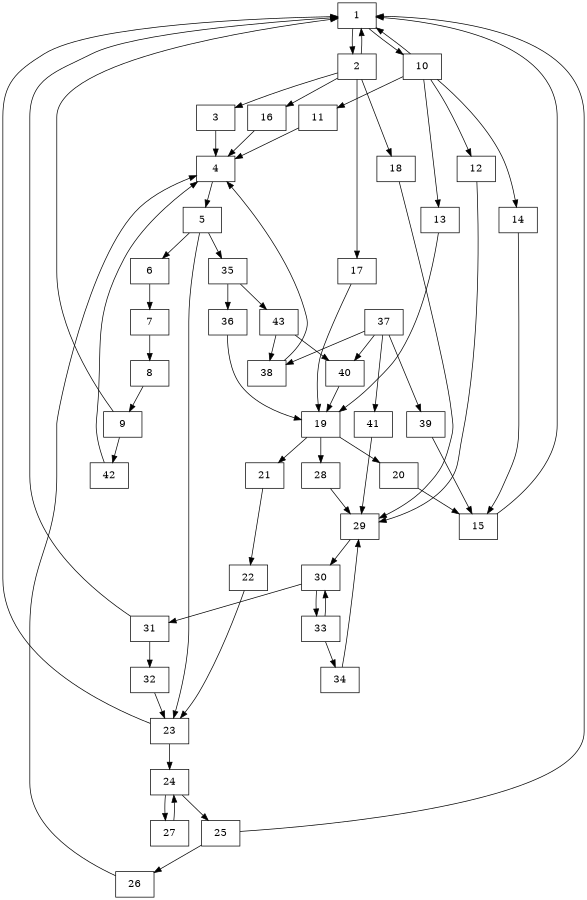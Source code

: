 # Generated Tor  2 Okt 2008 11:04:32 GMT by dot - Graphviz version 2.20.2 (Tue Jul  1 11:56:55 UTC 2008)
#
# 
# real	0m0.845s
# user	0m0.133s
# sys	0m0.038s

digraph rowe {
	graph [size="6,6"];
	node [label="\N", shape=box];
	graph [bb="0,0,838,648",
		_draw_="c 5 -white C 5 -white P 4 0 0 0 648 838 648 838 0 ",
		xdotversion="1.2"];
	1 [pos="569,455", width="0.75", height="0.50", _draw_="c 5 -black p 4 596 473 542 473 542 437 596 437 ", _ldraw_="F 14.000000 11 -Times-Roman c 5 -black T 569 447 0 5 1 -1 "];
	2 [pos="99,358", width="0.75", height="0.50", _draw_="c 5 -black p 4 126 376 72 376 72 340 126 340 ", _ldraw_="F 14.000000 11 -Times-Roman c 5 -black T 99 350 0 5 1 -2 "];
	10 [pos="214,516", width="0.75", height="0.50", _draw_="c 5 -black p 4 241 534 187 534 187 498 241 498 ", _ldraw_="F 14.000000 11 -Times-Roman c 5 -black T 214 508 0 11 2 -10 "];
	14 [pos="267,608", width="0.75", height="0.50", _draw_="c 5 -black p 4 294 626 240 626 240 590 294 590 ", _ldraw_="F 14.000000 11 -Times-Roman c 5 -black T 267 600 0 11 2 -14 "];
	12 [pos="247,452", width="0.75", height="0.50", _draw_="c 5 -black p 4 274 470 220 470 220 434 274 434 ", _ldraw_="F 14.000000 11 -Times-Roman c 5 -black T 247 444 0 11 2 -12 "];
	13 [pos="181,581", width="0.75", height="0.50", _draw_="c 5 -black p 4 208 599 154 599 154 563 208 563 ", _ldraw_="F 14.000000 11 -Times-Roman c 5 -black T 181 573 0 11 2 -13 "];
	11 [pos="108,528", width="0.75", height="0.50", _draw_="c 5 -black p 4 135 546 81 546 81 510 135 510 ", _ldraw_="F 14.000000 11 -Times-Roman c 5 -black T 108 520 0 11 2 -11 "];
	18 [pos="170,347", width="0.75", height="0.50", _draw_="c 5 -black p 4 197 365 143 365 143 329 197 329 ", _ldraw_="F 14.000000 11 -Times-Roman c 5 -black T 170 339 0 11 2 -18 "];
	17 [pos="55,455", width="0.75", height="0.50", _draw_="c 5 -black p 4 82 473 28 473 28 437 82 437 ", _ldraw_="F 14.000000 11 -Times-Roman c 5 -black T 55 447 0 11 2 -17 "];
	16 [pos="28,369", width="0.75", height="0.50", _draw_="c 5 -black p 4 55 387 1 387 1 351 55 351 ", _ldraw_="F 14.000000 11 -Times-Roman c 5 -black T 28 361 0 11 2 -16 "];
	3 [pos="28,279", width="0.75", height="0.50", _draw_="c 5 -black p 4 55 297 1 297 1 261 55 261 ", _ldraw_="F 14.000000 11 -Times-Roman c 5 -black T 28 271 0 5 1 -3 "];
	4 [pos="504,226", width="0.75", height="0.50", _draw_="c 5 -black p 4 531 244 477 244 477 208 531 208 ", _ldraw_="F 14.000000 11 -Times-Roman c 5 -black T 504 218 0 5 1 -4 "];
	5 [pos="516,120", width="0.75", height="0.50", _draw_="c 5 -black p 4 543 138 489 138 489 102 543 102 ", _ldraw_="F 14.000000 11 -Times-Roman c 5 -black T 516 112 0 5 1 -5 "];
	19 [pos="159,171", width="0.75", height="0.50", _draw_="c 5 -black p 4 186 189 132 189 132 153 186 153 ", _ldraw_="F 14.000000 11 -Times-Roman c 5 -black T 159 163 0 11 2 -19 "];
	23 [pos="668,380", width="0.75", height="0.50", _draw_="c 5 -black p 4 695 398 641 398 641 362 695 362 ", _ldraw_="F 14.000000 11 -Times-Roman c 5 -black T 668 372 0 11 2 -23 "];
	35 [pos="443,67", width="0.75", height="0.50", _draw_="c 5 -black p 4 470 85 416 85 416 49 470 49 ", _ldraw_="F 14.000000 11 -Times-Roman c 5 -black T 443 59 0 11 2 -35 "];
	6 [pos="567,69", width="0.75", height="0.50", _draw_="c 5 -black p 4 594 87 540 87 540 51 594 51 ", _ldraw_="F 14.000000 11 -Times-Roman c 5 -black T 567 61 0 5 1 -6 "];
	37 [pos="363,273", width="0.75", height="0.50", _draw_="c 5 -black p 4 390 291 336 291 336 255 390 255 ", _ldraw_="F 14.000000 11 -Times-Roman c 5 -black T 363 265 0 11 2 -37 "];
	39 [pos="335,182", width="0.75", height="0.50", _draw_="c 5 -black p 4 362 200 308 200 308 164 362 164 ", _ldraw_="F 14.000000 11 -Times-Roman c 5 -black T 335 174 0 11 2 -39 "];
	41 [pos="312,324", width="0.75", height="0.50", _draw_="c 5 -black p 4 339 342 285 342 285 306 339 306 ", _ldraw_="F 14.000000 11 -Times-Roman c 5 -black T 312 316 0 11 2 -41 "];
	40 [pos="377,196", width="0.75", height="0.50", _draw_="c 5 -black p 4 404 214 350 214 350 178 404 178 ", _ldraw_="F 14.000000 11 -Times-Roman c 5 -black T 377 188 0 11 2 -40 "];
	38 [pos="440,259", width="0.75", height="0.50", _draw_="c 5 -black p 4 467 277 413 277 413 241 467 241 ", _ldraw_="F 14.000000 11 -Times-Roman c 5 -black T 440 251 0 11 2 -38 "];
	20 [pos="55,193", width="0.75", height="0.50", _draw_="c 5 -black p 4 82 211 28 211 28 175 82 175 ", _ldraw_="F 14.000000 11 -Times-Roman c 5 -black T 55 185 0 11 2 -20 "];
	28 [pos="210,222", width="0.75", height="0.50", _draw_="c 5 -black p 4 237 240 183 240 183 204 237 204 ", _ldraw_="F 14.000000 11 -Times-Roman c 5 -black T 210 214 0 11 2 -28 "];
	21 [pos="108,120", width="0.75", height="0.50", _draw_="c 5 -black p 4 135 138 81 138 81 102 135 102 ", _ldraw_="F 14.000000 11 -Times-Roman c 5 -black T 108 112 0 11 2 -21 "];
	29 [pos="261,375", width="0.75", height="0.50", _draw_="c 5 -black p 4 288 393 234 393 234 357 288 357 ", _ldraw_="F 14.000000 11 -Times-Roman c 5 -black T 261 367 0 11 2 -29 "];
	30 [pos="414,426", width="0.75", height="0.50", _draw_="c 5 -black p 4 441 444 387 444 387 408 441 408 ", _ldraw_="F 14.000000 11 -Times-Roman c 5 -black T 414 418 0 11 2 -30 "];
	31 [pos="487,451", width="0.75", height="0.50", _draw_="c 5 -black p 4 514 469 460 469 460 433 514 433 ", _ldraw_="F 14.000000 11 -Times-Roman c 5 -black T 487 443 0 11 2 -31 "];
	33 [pos="346,537", width="0.75", height="0.50", _draw_="c 5 -black p 4 373 555 319 555 319 519 373 519 ", _ldraw_="F 14.000000 11 -Times-Roman c 5 -black T 346 529 0 11 2 -33 "];
	32 [pos="443,581", width="0.75", height="0.50", _draw_="c 5 -black p 4 470 599 416 599 416 563 470 563 ", _ldraw_="F 14.000000 11 -Times-Roman c 5 -black T 443 573 0 11 2 -32 "];
	22 [pos="57,69", width="0.75", height="0.50", _draw_="c 5 -black p 4 84 87 30 87 30 51 84 51 ", _ldraw_="F 14.000000 11 -Times-Roman c 5 -black T 57 61 0 11 2 -22 "];
	7 [pos="617,19", width="0.75", height="0.50", _draw_="c 5 -black p 4 644 37 590 37 590 1 644 1 ", _ldraw_="F 14.000000 11 -Times-Roman c 5 -black T 617 11 0 5 1 -7 "];
	24 [pos="739,392", width="0.75", height="0.50", _draw_="c 5 -black p 4 766 410 712 410 712 374 766 374 ", _ldraw_="F 14.000000 11 -Times-Roman c 5 -black T 739 384 0 11 2 -24 "];
	8 [pos="617,629", width="0.75", height="0.50", _draw_="c 5 -black p 4 644 647 590 647 590 611 644 611 ", _ldraw_="F 14.000000 11 -Times-Roman c 5 -black T 617 621 0 5 1 -8 "];
	25 [pos="633,487", width="0.75", height="0.50", _draw_="c 5 -black p 4 660 505 606 505 606 469 660 469 ", _ldraw_="F 14.000000 11 -Times-Roman c 5 -black T 633 479 0 11 2 -25 "];
	27 [pos="810,403", width="0.75", height="0.50", _draw_="c 5 -black p 4 837 421 783 421 783 385 837 385 ", _ldraw_="F 14.000000 11 -Times-Roman c 5 -black T 810 395 0 11 2 -27 "];
	43 [pos="410,132", width="0.75", height="0.50", _draw_="c 5 -black p 4 437 150 383 150 383 114 437 114 ", _ldraw_="F 14.000000 11 -Times-Roman c 5 -black T 410 124 0 11 2 -43 "];
	36 [pos="181,67", width="0.75", height="0.50", _draw_="c 5 -black p 4 208 85 154 85 154 49 208 49 ", _ldraw_="F 14.000000 11 -Times-Roman c 5 -black T 181 59 0 11 2 -36 "];
	9 [pos="567,579", width="0.75", height="0.50", _draw_="c 5 -black p 4 594 597 540 597 540 561 594 561 ", _ldraw_="F 14.000000 11 -Times-Roman c 5 -black T 567 571 0 5 1 -9 "];
	15 [pos="346,111", width="0.75", height="0.50", _draw_="c 5 -black p 4 373 129 319 129 319 93 373 93 ", _ldraw_="F 14.000000 11 -Times-Roman c 5 -black T 346 103 0 11 2 -15 "];
	34 [pos="289,182", width="0.75", height="0.50", _draw_="c 5 -black p 4 316 200 262 200 262 164 316 164 ", _ldraw_="F 14.000000 11 -Times-Roman c 5 -black T 289 174 0 11 2 -34 "];
	26 [pos="569,193", width="0.75", height="0.50", _draw_="c 5 -black p 4 596 211 542 211 542 175 596 175 ", _ldraw_="F 14.000000 11 -Times-Roman c 5 -black T 569 185 0 11 2 -26 "];
	42 [pos="596,279", width="0.75", height="0.50", _draw_="c 5 -black p 4 623 297 569 297 569 261 623 261 ", _ldraw_="F 14.000000 11 -Times-Roman c 5 -black T 596 271 0 11 2 -42 "];
	1 -> 2 [pos="e,126,360 542,446 462,425 227,377 136,362", _draw_="c 5 -black B 4 542 446 462 425 227 377 136 362 ", _hdraw_="S 5 -solid S 15 -setlinewidth(1) c 5 -black C 5 -black P 3 136 359 126 360 135 365 "];
	1 -> 10 [pos="e,241,508 542,456 478,463 323,489 251,506", _draw_="c 5 -black B 4 542 456 478 463 323 489 251 506 ", _hdraw_="S 5 -solid S 15 -setlinewidth(1) c 5 -black C 5 -black P 3 250 503 241 508 251 509 "];
	10 -> 14 [pos="e,257,590 224,534 232,547 243,566 252,581", _draw_="c 5 -black B 4 224 534 232 547 243 566 252 581 ", _hdraw_="S 5 -solid S 15 -setlinewidth(1) c 5 -black C 5 -black P 3 249 583 257 590 255 580 "];
	10 -> 12 [pos="e,238,470 223,498 226,492 230,485 233,479", _draw_="c 5 -black B 4 223 498 226 492 230 485 233 479 ", _hdraw_="S 5 -solid S 15 -setlinewidth(1) c 5 -black C 5 -black P 3 236 480 238 470 230 477 "];
	10 -> 13 [pos="e,190,563 205,534 202,540 198,547 195,554", _draw_="c 5 -black B 4 205 534 202 540 198 547 195 554 ", _hdraw_="S 5 -solid S 15 -setlinewidth(1) c 5 -black C 5 -black P 3 192 553 190 563 198 556 "];
	10 -> 11 [pos="e,135,525 187,519 174,521 159,522 145,524", _draw_="c 5 -black B 4 187 519 174 521 159 522 145 524 ", _hdraw_="S 5 -solid S 15 -setlinewidth(1) c 5 -black C 5 -black P 3 145 521 135 525 145 527 "];
	2 -> 18 [pos="e,143,351 126,354 128,354 131,353 133,353", _draw_="c 5 -black B 4 126 354 128 354 131 353 133 353 ", _hdraw_="S 5 -solid S 15 -setlinewidth(1) c 5 -black C 5 -black P 3 134 356 143 351 133 350 "];
	2 -> 17 [pos="e,63,437 91,376 84,390 75,411 67,428", _draw_="c 5 -black B 4 91 376 84 390 75 411 67 428 ", _hdraw_="S 5 -solid S 15 -setlinewidth(1) c 5 -black C 5 -black P 3 64 426 63 437 70 429 "];
	2 -> 16 [pos="e,55,365 72,362 70,362 67,363 65,363", _draw_="c 5 -black B 4 72 362 70 362 67 363 65 363 ", _hdraw_="S 5 -solid S 15 -setlinewidth(1) c 5 -black C 5 -black P 3 64 360 55 365 65 366 "];
	2 -> 3 [pos="e,45,297 83,340 74,329 62,316 52,305", _draw_="c 5 -black B 4 83 340 74 329 62 316 52 305 ", _hdraw_="S 5 -solid S 15 -setlinewidth(1) c 5 -black C 5 -black P 3 54 302 45 297 49 307 "];
	11 -> 4 [pos="e,480,244 132,510 199,458 395,310 472,250", _draw_="c 5 -black B 4 132 510 199 458 395 310 472 250 ", _hdraw_="S 5 -solid S 15 -setlinewidth(1) c 5 -black C 5 -black P 3 474 253 480 244 470 247 "];
	16 -> 4 [pos="e,477,234 55,361 136,336 375,264 467,237", _draw_="c 5 -black B 4 55 361 136 336 375 264 467 237 ", _hdraw_="S 5 -solid S 15 -setlinewidth(1) c 5 -black C 5 -black P 3 468 240 477 234 466 234 "];
	3 -> 4 [pos="e,477,229 55,276 136,267 374,240 467,230", _draw_="c 5 -black B 4 55 276 136 267 374 240 467 230 ", _hdraw_="S 5 -solid S 15 -setlinewidth(1) c 5 -black C 5 -black P 3 467 233 477 229 467 227 "];
	4 -> 5 [pos="e,514,138 506,208 509,191 511,167 513,148", _draw_="c 5 -black B 4 506 208 509 191 511 167 513 148 ", _hdraw_="S 5 -solid S 15 -setlinewidth(1) c 5 -black C 5 -black P 3 516 148 514 138 510 148 "];
	13 -> 19 [pos="e,160,189 180,563 177,499 165,279 161,199", _draw_="c 5 -black B 4 180 563 177 499 165 279 161 199 ", _hdraw_="S 5 -solid S 15 -setlinewidth(1) c 5 -black C 5 -black P 3 164 199 160 189 158 199 "];
	17 -> 19 [pos="e,152,189 62,437 80,388 128,256 149,199", _draw_="c 5 -black B 4 62 437 80 388 128 256 149 199 ", _hdraw_="S 5 -solid S 15 -setlinewidth(1) c 5 -black C 5 -black P 3 152 200 152 189 146 198 "];
	5 -> 23 [pos="e,657,362 527,138 552,183 621,300 652,353", _draw_="c 5 -black B 4 527 138 552 183 621 300 652 353 ", _hdraw_="S 5 -solid S 15 -setlinewidth(1) c 5 -black C 5 -black P 3 649 355 657 362 655 352 "];
	5 -> 35 [pos="e,469,85 491,102 487,99 482,95 477,91", _draw_="c 5 -black B 4 491 102 487 99 482 95 477 91 ", _hdraw_="S 5 -solid S 15 -setlinewidth(1) c 5 -black C 5 -black P 3 479 88 469 85 475 94 "];
	5 -> 6 [pos="e,549,87 534,102 537,100 539,97 542,95", _draw_="c 5 -black B 4 534 102 537 100 539 97 542 95 ", _hdraw_="S 5 -solid S 15 -setlinewidth(1) c 5 -black C 5 -black P 3 545 97 549 87 540 92 "];
	37 -> 39 [pos="e,340,200 357,255 353,242 348,224 343,210", _draw_="c 5 -black B 4 357 255 353 242 348 224 343 210 ", _hdraw_="S 5 -solid S 15 -setlinewidth(1) c 5 -black C 5 -black P 3 346 209 340 200 340 211 "];
	37 -> 41 [pos="e,330,306 345,291 343,294 340,296 338,299", _draw_="c 5 -black B 4 345 291 343 294 340 296 338 299 ", _hdraw_="S 5 -solid S 15 -setlinewidth(1) c 5 -black C 5 -black P 3 335 297 330 306 340 302 "];
	37 -> 40 [pos="e,374,214 366,255 368,246 370,234 372,224", _draw_="c 5 -black B 4 366 255 368 246 370 234 372 224 ", _hdraw_="S 5 -solid S 15 -setlinewidth(1) c 5 -black C 5 -black P 3 375 224 374 214 369 223 "];
	37 -> 38 [pos="e,413,264 390,268 394,267 398,267 403,266", _draw_="c 5 -black B 4 390 268 394 267 398 267 403 266 ", _hdraw_="S 5 -solid S 15 -setlinewidth(1) c 5 -black C 5 -black P 3 404 269 413 264 403 263 "];
	19 -> 20 [pos="e,82,187 132,177 120,179 106,182 92,185", _draw_="c 5 -black B 4 132 177 120 179 106 182 92 185 ", _hdraw_="S 5 -solid S 15 -setlinewidth(1) c 5 -black C 5 -black P 3 91 182 82 187 92 188 "];
	19 -> 28 [pos="e,192,204 177,189 180,192 182,194 185,197", _draw_="c 5 -black B 4 177 189 180 192 182 194 185 197 ", _hdraw_="S 5 -solid S 15 -setlinewidth(1) c 5 -black C 5 -black P 3 182 199 192 204 187 194 "];
	19 -> 21 [pos="e,126,138 141,153 139,151 136,148 134,146", _draw_="c 5 -black B 4 141 153 139 151 136 148 134 146 ", _hdraw_="S 5 -solid S 15 -setlinewidth(1) c 5 -black C 5 -black P 3 136 143 126 138 131 148 "];
	12 -> 29 [pos="e,258,393 250,434 252,425 254,413 256,403", _draw_="c 5 -black B 4 250 434 252 425 254 413 256 403 ", _hdraw_="S 5 -solid S 15 -setlinewidth(1) c 5 -black C 5 -black P 3 259 403 258 393 253 402 "];
	18 -> 29 [pos="e,234,367 197,355 206,358 215,361 224,364", _draw_="c 5 -black B 4 197 355 206 358 215 361 224 364 ", _hdraw_="S 5 -solid S 15 -setlinewidth(1) c 5 -black C 5 -black P 3 223 367 234 367 225 361 "];
	41 -> 29 [pos="e,279,357 294,342 292,345 289,347 287,350", _draw_="c 5 -black B 4 294 342 292 345 289 347 287 350 ", _hdraw_="S 5 -solid S 15 -setlinewidth(1) c 5 -black C 5 -black P 3 284 348 279 357 289 353 "];
	28 -> 29 [pos="e,255,357 216,240 225,267 241,317 252,347", _draw_="c 5 -black B 4 216 240 225 267 241 317 252 347 ", _hdraw_="S 5 -solid S 15 -setlinewidth(1) c 5 -black C 5 -black P 3 249 348 255 357 255 346 "];
	29 -> 30 [pos="e,387,417 288,384 313,392 350,405 377,414", _draw_="c 5 -black B 4 288 384 313 392 350 405 377 414 ", _hdraw_="S 5 -solid S 15 -setlinewidth(1) c 5 -black C 5 -black P 3 376 417 387 417 378 411 "];
	30 -> 31 [pos="e,460,441 441,435 444,436 447,437 450,438", _draw_="c 5 -black B 4 441 435 444 436 447 437 450 438 ", _hdraw_="S 5 -solid S 15 -setlinewidth(1) c 5 -black C 5 -black P 3 449 441 460 441 451 435 "];
	30 -> 33 [pos="e,351,519 396,444 383,462 366,489 355,510", _draw_="c 5 -black B 4 396 444 383 462 366 489 355 510 ", _hdraw_="S 5 -solid S 15 -setlinewidth(1) c 5 -black C 5 -black P 3 352 508 351 519 358 511 "];
	31 -> 32 [pos="e,449,563 481,469 474,491 461,528 452,553", _draw_="c 5 -black B 4 481 469 474 491 461 528 452 553 ", _hdraw_="S 5 -solid S 15 -setlinewidth(1) c 5 -black C 5 -black P 3 449 552 449 563 455 554 "];
	21 -> 22 [pos="e,75,87 90,102 88,100 85,97 83,95", _draw_="c 5 -black B 4 90 102 88 100 85 97 83 95 ", _hdraw_="S 5 -solid S 15 -setlinewidth(1) c 5 -black C 5 -black P 3 85 92 75 87 80 97 "];
	32 -> 23 [pos="e,648,398 463,563 504,526 594,445 640,405", _draw_="c 5 -black B 4 463 563 504 526 594 445 640 405 ", _hdraw_="S 5 -solid S 15 -setlinewidth(1) c 5 -black C 5 -black P 3 643 407 648 398 638 402 "];
	22 -> 23 [pos="e,641,366 84,83 182,133 520,305 632,361", _draw_="c 5 -black B 4 84 83 182 133 520 305 632 361 ", _hdraw_="S 5 -solid S 15 -setlinewidth(1) c 5 -black C 5 -black P 3 631 364 641 366 634 358 "];
	6 -> 7 [pos="e,599,37 585,51 587,49 589,47 592,44", _draw_="c 5 -black B 4 585 51 587 49 589 47 592 44 ", _hdraw_="S 5 -solid S 15 -setlinewidth(1) c 5 -black C 5 -black P 3 594 47 599 37 589 42 "];
	23 -> 24 [pos="e,712,388 695,385 697,385 700,386 702,386", _draw_="c 5 -black B 4 695 385 697 385 700 386 702 386 ", _hdraw_="S 5 -solid S 15 -setlinewidth(1) c 5 -black C 5 -black P 3 702 389 712 388 703 383 "];
	7 -> 8 [pos="e,617,611 617,37 617,124 617,494 617,601", _draw_="c 5 -black B 4 617 37 617 124 617 494 617 601 ", _hdraw_="S 5 -solid S 15 -setlinewidth(1) c 5 -black C 5 -black P 3 614 601 617 611 621 601 "];
	24 -> 25 [pos="e,653,469 719,410 702,425 679,446 661,462", _draw_="c 5 -black B 4 719 410 702 425 679 446 661 462 ", _hdraw_="S 5 -solid S 15 -setlinewidth(1) c 5 -black C 5 -black P 3 658 460 653 469 663 465 "];
	24 -> 27 [pos="e,783,405 766,402 768,402 771,403 773,403", _draw_="c 5 -black B 4 766 402 768 402 771 403 773 403 ", _hdraw_="S 5 -solid S 15 -setlinewidth(1) c 5 -black C 5 -black P 3 773 406 783 405 774 400 "];
	35 -> 43 [pos="e,419,114 434,85 431,91 427,98 424,105", _draw_="c 5 -black B 4 434 85 431 91 427 98 424 105 ", _hdraw_="S 5 -solid S 15 -setlinewidth(1) c 5 -black C 5 -black P 3 421 104 419 114 427 107 "];
	35 -> 36 [pos="e,208,67 416,67 369,67 272,67 218,67", _draw_="c 5 -black B 4 416 67 369 67 272 67 218 67 ", _hdraw_="S 5 -solid S 15 -setlinewidth(1) c 5 -black C 5 -black P 3 218 64 208 67 218 71 "];
	8 -> 9 [pos="e,585,597 599,611 597,609 595,607 592,604", _draw_="c 5 -black B 4 599 611 597 609 595 607 592 604 ", _hdraw_="S 5 -solid S 15 -setlinewidth(1) c 5 -black C 5 -black P 3 595 602 585 597 590 607 "];
	14 -> 15 [pos="e,343,129 270,590 282,515 327,230 341,139", _draw_="c 5 -black B 4 270 590 282 515 327 230 341 139 ", _hdraw_="S 5 -solid S 15 -setlinewidth(1) c 5 -black C 5 -black P 3 344 139 343 129 338 138 "];
	39 -> 15 [pos="e,343,129 338,164 339,156 341,147 342,139", _draw_="c 5 -black B 4 338 164 339 156 341 147 342 139 ", _hdraw_="S 5 -solid S 15 -setlinewidth(1) c 5 -black C 5 -black P 3 345 139 343 129 339 139 "];
	20 -> 15 [pos="e,319,119 82,185 134,171 249,138 309,122", _draw_="c 5 -black B 4 82 185 134 171 249 138 309 122 ", _hdraw_="S 5 -solid S 15 -setlinewidth(1) c 5 -black C 5 -black P 3 310 125 319 119 308 119 "];
	33 -> 34 [pos="e,292,200 343,519 333,461 305,280 294,210", _draw_="c 5 -black B 4 343 519 333 461 305 280 294 210 ", _hdraw_="S 5 -solid S 15 -setlinewidth(1) c 5 -black C 5 -black P 3 297 209 292 200 291 210 "];
	43 -> 40 [pos="e,386,178 401,150 398,156 394,163 391,169", _draw_="c 5 -black B 4 401 150 398 156 394 163 391 169 ", _hdraw_="S 5 -solid S 15 -setlinewidth(1) c 5 -black C 5 -black P 3 388 168 386 178 394 171 "];
	43 -> 38 [pos="e,436,241 414,150 419,171 428,207 434,231", _draw_="c 5 -black B 4 414 150 419 171 428 207 434 231 ", _hdraw_="S 5 -solid S 15 -setlinewidth(1) c 5 -black C 5 -black P 3 431 232 436 241 437 231 "];
	25 -> 26 [pos="e,573,211 629,469 619,419 588,281 575,221", _draw_="c 5 -black B 4 629 469 619 419 588 281 575 221 ", _hdraw_="S 5 -solid S 15 -setlinewidth(1) c 5 -black C 5 -black P 3 578 220 573 211 572 221 "];
	9 -> 42 [pos="e,594,297 569,561 574,510 587,368 593,307", _draw_="c 5 -black B 4 569 561 574 510 587 368 593 307 ", _hdraw_="S 5 -solid S 15 -setlinewidth(1) c 5 -black C 5 -black P 3 596 307 594 297 590 307 "];
	10 -> 1 [pos="e,542,463 241,515 304,507 460,481 532,465", _draw_="c 5 -black B 4 241 515 304 507 460 481 532 465 ", _hdraw_="S 5 -solid S 15 -setlinewidth(1) c 5 -black C 5 -black P 3 533 468 542 463 532 462 "];
	15 -> 1 [pos="e,557,437 358,129 395,185 508,360 551,428", _draw_="c 5 -black B 4 358 129 395 185 508 360 551 428 ", _hdraw_="S 5 -solid S 15 -setlinewidth(1) c 5 -black C 5 -black P 3 549 431 557 437 554 427 "];
	23 -> 1 [pos="e,593,437 644,398 632,408 615,420 601,431", _draw_="c 5 -black B 4 644 398 632 408 615 420 601 431 ", _hdraw_="S 5 -solid S 15 -setlinewidth(1) c 5 -black C 5 -black P 3 599 428 593 437 603 434 "];
	31 -> 1 [pos="e,542,453 514,452 520,452 526,452 532,453", _draw_="c 5 -black B 4 514 452 520 452 526 452 532 453 ", _hdraw_="S 5 -solid S 15 -setlinewidth(1) c 5 -black C 5 -black P 3 532 457 542 453 532 450 "];
	2 -> 1 [pos="e,542,453 126,367 206,387 441,436 532,451", _draw_="c 5 -black B 4 126 367 206 387 441 436 532 451 ", _hdraw_="S 5 -solid S 15 -setlinewidth(1) c 5 -black C 5 -black P 3 532 454 542 453 533 448 "];
	25 -> 1 [pos="e,596,469 606,473 606,473 606,473 605,473", _draw_="c 5 -black B 4 606 473 606 473 606 473 605 473 ", _hdraw_="S 5 -solid S 15 -setlinewidth(1) c 5 -black C 5 -black P 3 607 470 596 469 604 476 "];
	9 -> 1 [pos="e,569,473 567,561 568,541 568,507 569,483", _draw_="c 5 -black B 4 567 561 568 541 568 507 569 483 ", _hdraw_="S 5 -solid S 15 -setlinewidth(1) c 5 -black C 5 -black P 3 573 483 569 473 566 483 "];
	38 -> 4 [pos="e,477,240 467,245 467,245 468,245 468,244", _draw_="c 5 -black B 4 467 245 467 245 468 245 468 244 ", _hdraw_="S 5 -solid S 15 -setlinewidth(1) c 5 -black C 5 -black P 3 469 247 477 240 466 241 "];
	26 -> 4 [pos="e,531,212 542,207 541,207 541,208 540,208", _draw_="c 5 -black B 4 542 207 541 207 541 208 540 208 ", _hdraw_="S 5 -solid S 15 -setlinewidth(1) c 5 -black C 5 -black P 3 539 205 531 212 542 211 "];
	42 -> 4 [pos="e,531,242 569,263 560,258 550,252 540,247", _draw_="c 5 -black B 4 569 263 560 258 550 252 540 247 ", _hdraw_="S 5 -solid S 15 -setlinewidth(1) c 5 -black C 5 -black P 3 541 244 531 242 538 250 "];
	40 -> 19 [pos="e,186,174 350,193 311,188 240,180 196,175", _draw_="c 5 -black B 4 350 193 311 188 240 180 196 175 ", _hdraw_="S 5 -solid S 15 -setlinewidth(1) c 5 -black C 5 -black P 3 196 172 186 174 196 178 "];
	36 -> 19 [pos="e,163,153 177,85 174,101 169,125 165,143", _draw_="c 5 -black B 4 177 85 174 101 169 125 165 143 ", _hdraw_="S 5 -solid S 15 -setlinewidth(1) c 5 -black C 5 -black P 3 162 143 163 153 168 144 "];
	34 -> 29 [pos="e,264,357 286,200 281,234 271,307 265,347", _draw_="c 5 -black B 4 286 200 281 234 271 307 265 347 ", _hdraw_="S 5 -solid S 15 -setlinewidth(1) c 5 -black C 5 -black P 3 262 347 264 357 268 347 "];
	33 -> 30 [pos="e,408,444 363,519 376,501 393,474 404,453", _draw_="c 5 -black B 4 363 519 376 501 393 474 404 453 ", _hdraw_="S 5 -solid S 15 -setlinewidth(1) c 5 -black C 5 -black P 3 407 455 408 444 401 452 "];
	27 -> 24 [pos="e,766,389 783,392 781,392 778,391 776,391", _draw_="c 5 -black B 4 783 392 781 392 778 391 776 391 ", _hdraw_="S 5 -solid S 15 -setlinewidth(1) c 5 -black C 5 -black P 3 776 388 766 389 775 394 "];
}
